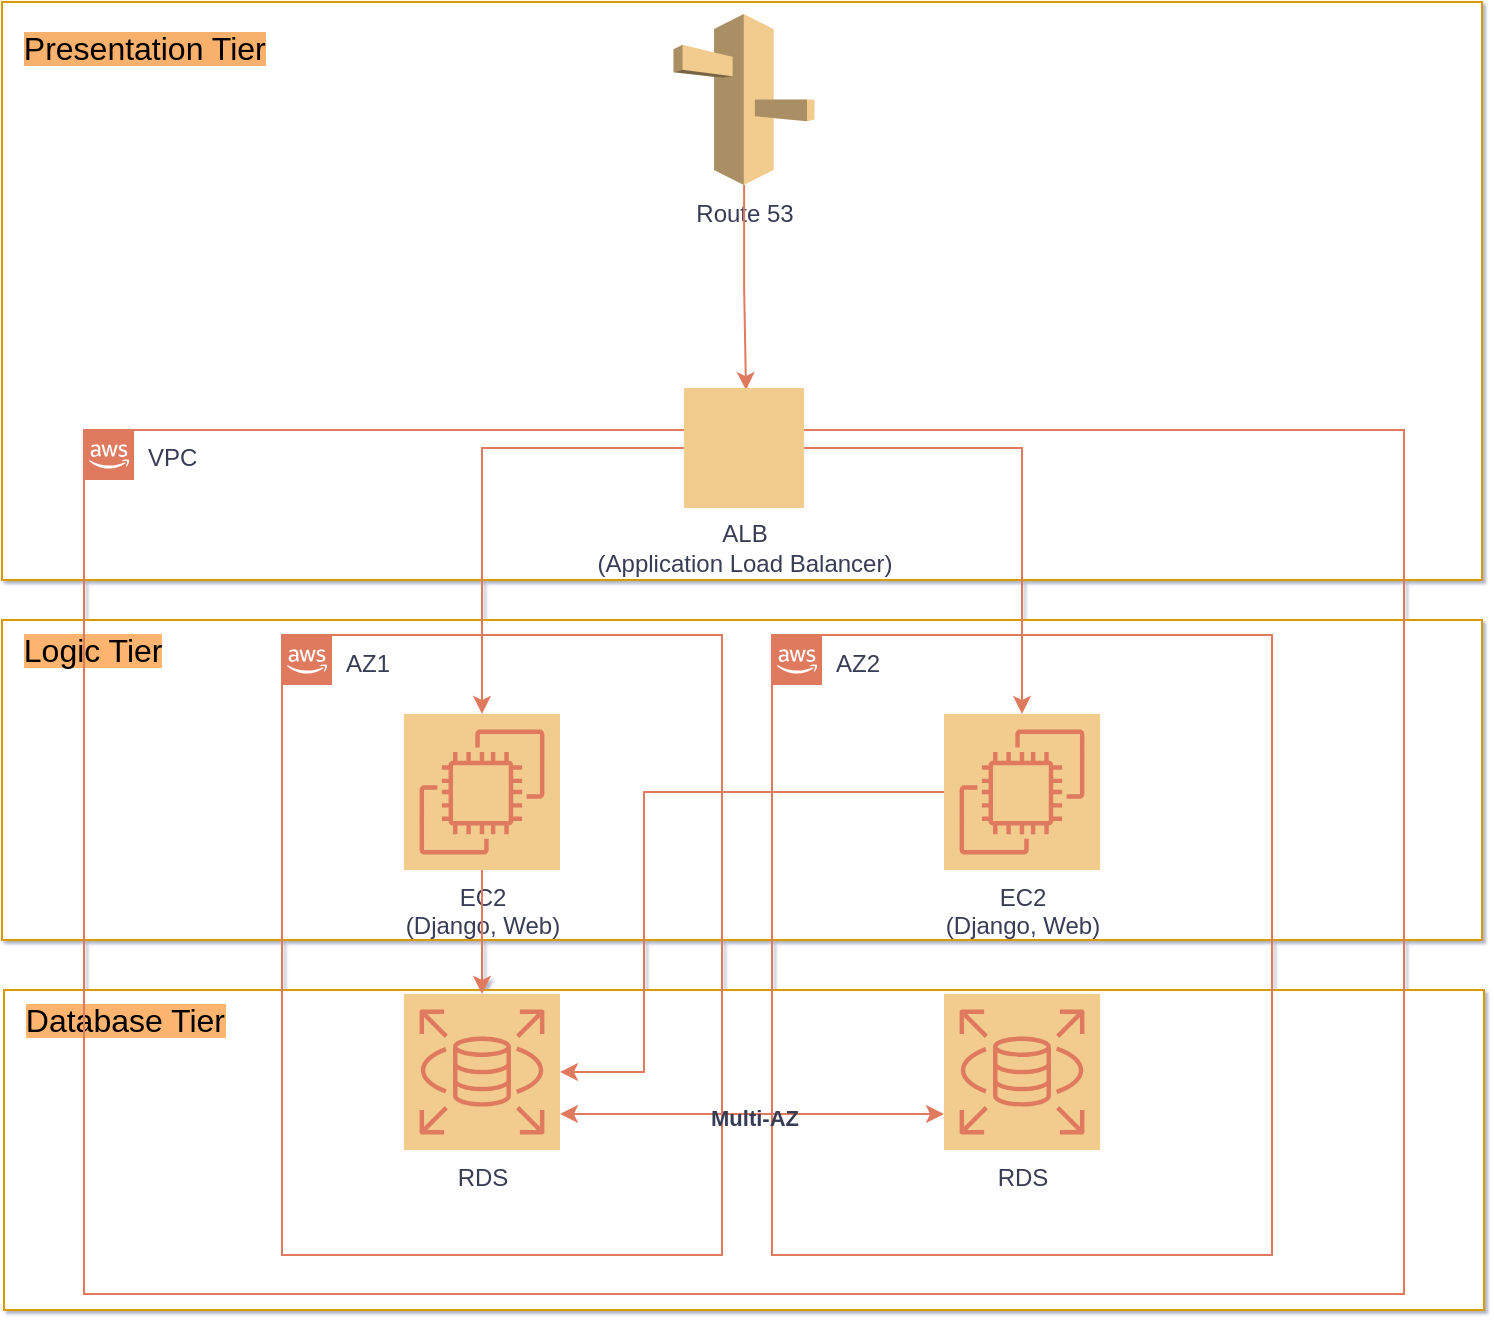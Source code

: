<mxfile version="26.1.0">
  <diagram id="Ht1M8jgEwFfnCIfOTk4-" name="Page-1">
    <mxGraphModel dx="1434" dy="1622" grid="0" gridSize="10" guides="1" tooltips="1" connect="1" arrows="1" fold="1" page="1" pageScale="1" pageWidth="1169" pageHeight="827" background="none" math="0" shadow="1">
      <root>
        <mxCell id="0" />
        <mxCell id="1" parent="0" />
        <mxCell id="yR8Y5A242pZ_RqvOqg1t-48" value="&lt;div&gt;&lt;font style=&quot;font-size: 16px;&quot;&gt;&amp;nbsp; &lt;span style=&quot;background-color: rgb(255, 181, 112);&quot;&gt;Database Tier&lt;/span&gt;&lt;/font&gt;&lt;/div&gt;&lt;div&gt;&lt;br&gt;&lt;/div&gt;&lt;div&gt;&lt;br&gt;&lt;/div&gt;&lt;div&gt;&lt;br&gt;&lt;/div&gt;&lt;div&gt;&lt;br&gt;&lt;/div&gt;&lt;div&gt;&lt;br&gt;&lt;/div&gt;&lt;div&gt;&lt;br&gt;&lt;/div&gt;&lt;div&gt;&lt;br&gt;&lt;/div&gt;&lt;div&gt;&lt;br&gt;&lt;/div&gt;&lt;div&gt;&lt;br&gt;&lt;/div&gt;" style="rounded=0;whiteSpace=wrap;html=1;fillColor=#FFFFFF;strokeColor=#d79b00;align=left;labelBorderColor=none;" vertex="1" parent="1">
          <mxGeometry x="80" y="-172" width="740" height="160" as="geometry" />
        </mxCell>
        <mxCell id="yR8Y5A242pZ_RqvOqg1t-47" value="&lt;div&gt;&lt;font style=&quot;font-size: 16px;&quot;&gt;&amp;nbsp; &lt;span style=&quot;background-color: rgb(255, 181, 112);&quot;&gt;Logic Tier&lt;/span&gt;&lt;/font&gt;&lt;/div&gt;&lt;div&gt;&lt;br&gt;&lt;/div&gt;&lt;div&gt;&lt;br&gt;&lt;/div&gt;&lt;div&gt;&lt;br&gt;&lt;/div&gt;&lt;div&gt;&lt;br&gt;&lt;/div&gt;&lt;div&gt;&lt;br&gt;&lt;/div&gt;&lt;div&gt;&lt;br&gt;&lt;/div&gt;&lt;div&gt;&lt;br&gt;&lt;/div&gt;&lt;div&gt;&lt;br&gt;&lt;/div&gt;&lt;div&gt;&lt;br&gt;&lt;/div&gt;" style="rounded=0;whiteSpace=wrap;html=1;fillColor=#FFFFFF;strokeColor=#d79b00;align=left;labelBorderColor=none;" vertex="1" parent="1">
          <mxGeometry x="79" y="-357" width="740" height="160" as="geometry" />
        </mxCell>
        <mxCell id="yR8Y5A242pZ_RqvOqg1t-45" value="&lt;div&gt;&lt;font style=&quot;font-size: 16px;&quot;&gt;&amp;nbsp; &lt;span style=&quot;background-color: light-dark(rgb(248, 176, 109), rgb(237, 237, 237));&quot;&gt;Presentation Tier&lt;/span&gt;&lt;/font&gt;&lt;/div&gt;&lt;div&gt;&lt;br&gt;&lt;/div&gt;&lt;div&gt;&lt;br&gt;&lt;/div&gt;&lt;div&gt;&lt;br&gt;&lt;/div&gt;&lt;div&gt;&lt;br&gt;&lt;/div&gt;&lt;div&gt;&lt;br&gt;&lt;/div&gt;&lt;div&gt;&lt;br&gt;&lt;/div&gt;&lt;div&gt;&lt;br&gt;&lt;/div&gt;&lt;div&gt;&lt;br&gt;&lt;/div&gt;&lt;div&gt;&lt;br&gt;&lt;/div&gt;&lt;div&gt;&lt;br&gt;&lt;/div&gt;&lt;div&gt;&lt;br&gt;&lt;/div&gt;&lt;div&gt;&lt;br&gt;&lt;/div&gt;&lt;div&gt;&lt;br&gt;&lt;/div&gt;&lt;div&gt;&lt;br&gt;&lt;/div&gt;&lt;div&gt;&lt;br&gt;&lt;/div&gt;&lt;div&gt;&lt;br&gt;&lt;/div&gt;&lt;div&gt;&lt;br&gt;&lt;/div&gt;" style="rounded=0;whiteSpace=wrap;html=1;fillColor=#FFFFFF;strokeColor=#d79b00;align=left;labelBorderColor=none;" vertex="1" parent="1">
          <mxGeometry x="79" y="-666" width="740" height="289" as="geometry" />
        </mxCell>
        <mxCell id="UEzPUAAOIrF-is8g5C7q-176" value="AZ1" style="points=[[0,0],[0.25,0],[0.5,0],[0.75,0],[1,0],[1,0.25],[1,0.5],[1,0.75],[1,1],[0.75,1],[0.5,1],[0.25,1],[0,1],[0,0.75],[0,0.5],[0,0.25]];outlineConnect=0;html=1;whiteSpace=wrap;fontSize=12;fontStyle=0;shape=mxgraph.aws4.group;grIcon=mxgraph.aws4.group_aws_cloud_alt;strokeColor=#E07A5F;fillColor=none;verticalAlign=top;align=left;spacingLeft=30;fontColor=#393C56;dashed=0;labelBackgroundColor=none;container=1;pointerEvents=0;collapsible=0;recursiveResize=0;rounded=0;" parent="1" vertex="1">
          <mxGeometry x="219" y="-349.5" width="220" height="310" as="geometry" />
        </mxCell>
        <mxCell id="UEzPUAAOIrF-is8g5C7q-185" value="AZ2" style="points=[[0,0],[0.25,0],[0.5,0],[0.75,0],[1,0],[1,0.25],[1,0.5],[1,0.75],[1,1],[0.75,1],[0.5,1],[0.25,1],[0,1],[0,0.75],[0,0.5],[0,0.25]];outlineConnect=0;html=1;whiteSpace=wrap;fontSize=12;fontStyle=0;shape=mxgraph.aws4.group;grIcon=mxgraph.aws4.group_aws_cloud_alt;strokeColor=#E07A5F;fillColor=none;verticalAlign=top;align=left;spacingLeft=30;fontColor=#393C56;dashed=0;labelBackgroundColor=none;container=1;pointerEvents=0;collapsible=0;recursiveResize=0;rounded=0;" parent="1" vertex="1">
          <mxGeometry x="464" y="-349.5" width="250" height="310" as="geometry" />
        </mxCell>
        <mxCell id="yR8Y5A242pZ_RqvOqg1t-2" value="VPC" style="points=[[0,0],[0.25,0],[0.5,0],[0.75,0],[1,0],[1,0.25],[1,0.5],[1,0.75],[1,1],[0.75,1],[0.5,1],[0.25,1],[0,1],[0,0.75],[0,0.5],[0,0.25]];outlineConnect=0;html=1;whiteSpace=wrap;fontSize=12;fontStyle=0;shape=mxgraph.aws4.group;grIcon=mxgraph.aws4.group_aws_cloud_alt;strokeColor=#E07A5F;fillColor=none;verticalAlign=top;align=left;spacingLeft=30;fontColor=#393C56;dashed=0;labelBackgroundColor=none;container=0;pointerEvents=0;collapsible=0;recursiveResize=0;rounded=0;" vertex="1" parent="1">
          <mxGeometry x="120" y="-452" width="660" height="432" as="geometry" />
        </mxCell>
        <mxCell id="yR8Y5A242pZ_RqvOqg1t-4" value="Route 53" style="outlineConnect=0;dashed=0;verticalLabelPosition=bottom;verticalAlign=top;align=center;html=1;shape=mxgraph.aws3.route_53;fillColor=#F2CC8F;labelBackgroundColor=none;strokeColor=#E07A5F;fontColor=#393C56;rounded=0;" vertex="1" parent="1">
          <mxGeometry x="414.75" y="-660" width="70.5" height="85.5" as="geometry" />
        </mxCell>
        <mxCell id="yR8Y5A242pZ_RqvOqg1t-6" style="edgeStyle=orthogonalEdgeStyle;rounded=0;orthogonalLoop=1;jettySize=auto;html=1;entryX=0.517;entryY=0.017;entryDx=0;entryDy=0;entryPerimeter=0;labelBackgroundColor=none;strokeColor=#E07A5F;fontColor=default;" edge="1" parent="1" source="yR8Y5A242pZ_RqvOqg1t-4" target="yR8Y5A242pZ_RqvOqg1t-5">
          <mxGeometry relative="1" as="geometry" />
        </mxCell>
        <mxCell id="yR8Y5A242pZ_RqvOqg1t-1" value="EC2&lt;br&gt;(Django, Web)" style="sketch=0;points=[[0,0,0],[0.25,0,0],[0.5,0,0],[0.75,0,0],[1,0,0],[0,1,0],[0.25,1,0],[0.5,1,0],[0.75,1,0],[1,1,0],[0,0.25,0],[0,0.5,0],[0,0.75,0],[1,0.25,0],[1,0.5,0],[1,0.75,0]];outlineConnect=0;fontColor=#393C56;fillColor=#F2CC8F;strokeColor=#E07A5F;dashed=0;verticalLabelPosition=bottom;verticalAlign=top;align=center;html=1;fontSize=12;fontStyle=0;aspect=fixed;shape=mxgraph.aws4.resourceIcon;resIcon=mxgraph.aws4.ec2;labelBackgroundColor=none;rounded=0;" vertex="1" parent="1">
          <mxGeometry x="280" y="-310" width="78" height="78" as="geometry" />
        </mxCell>
        <mxCell id="yR8Y5A242pZ_RqvOqg1t-3" value="EC2&lt;br&gt;(Django, Web)" style="sketch=0;points=[[0,0,0],[0.25,0,0],[0.5,0,0],[0.75,0,0],[1,0,0],[0,1,0],[0.25,1,0],[0.5,1,0],[0.75,1,0],[1,1,0],[0,0.25,0],[0,0.5,0],[0,0.75,0],[1,0.25,0],[1,0.5,0],[1,0.75,0]];outlineConnect=0;fontColor=#393C56;fillColor=#F2CC8F;strokeColor=#E07A5F;dashed=0;verticalLabelPosition=bottom;verticalAlign=top;align=center;html=1;fontSize=12;fontStyle=0;aspect=fixed;shape=mxgraph.aws4.resourceIcon;resIcon=mxgraph.aws4.ec2;labelBackgroundColor=none;rounded=0;" vertex="1" parent="1">
          <mxGeometry x="550" y="-310" width="78" height="78" as="geometry" />
        </mxCell>
        <mxCell id="yR8Y5A242pZ_RqvOqg1t-7" style="edgeStyle=orthogonalEdgeStyle;rounded=0;orthogonalLoop=1;jettySize=auto;html=1;labelBackgroundColor=none;strokeColor=#E07A5F;fontColor=default;" edge="1" parent="1" source="yR8Y5A242pZ_RqvOqg1t-5" target="yR8Y5A242pZ_RqvOqg1t-1">
          <mxGeometry relative="1" as="geometry" />
        </mxCell>
        <mxCell id="yR8Y5A242pZ_RqvOqg1t-5" value="&lt;div&gt;&lt;br&gt;&lt;/div&gt;&lt;div&gt;&lt;br&gt;&lt;/div&gt;&lt;div&gt;&lt;br&gt;&lt;/div&gt;&lt;div&gt;&lt;br&gt;&lt;/div&gt;&lt;div&gt;&lt;br&gt;&lt;/div&gt;&lt;div&gt;&lt;br&gt;&lt;/div&gt;&lt;div&gt;&lt;br&gt;&lt;/div&gt;ALB&lt;div&gt;(Application Load Balancer)&lt;/div&gt;" style="points=[];aspect=fixed;html=1;align=center;shadow=0;dashed=0;fillColor=#F2CC8F;strokeColor=none;shape=mxgraph.alibaba_cloud.alb_application_load_balancer_02;labelBackgroundColor=none;fontColor=#393C56;rounded=0;" vertex="1" parent="1">
          <mxGeometry x="420" y="-473" width="60" height="60" as="geometry" />
        </mxCell>
        <mxCell id="yR8Y5A242pZ_RqvOqg1t-8" style="edgeStyle=orthogonalEdgeStyle;rounded=0;orthogonalLoop=1;jettySize=auto;html=1;entryX=0.5;entryY=0;entryDx=0;entryDy=0;entryPerimeter=0;labelBackgroundColor=none;strokeColor=#E07A5F;fontColor=default;" edge="1" parent="1" source="yR8Y5A242pZ_RqvOqg1t-5" target="yR8Y5A242pZ_RqvOqg1t-3">
          <mxGeometry relative="1" as="geometry" />
        </mxCell>
        <mxCell id="yR8Y5A242pZ_RqvOqg1t-13" style="edgeStyle=orthogonalEdgeStyle;rounded=0;orthogonalLoop=1;jettySize=auto;html=1;flowAnimation=0;shadow=0;startArrow=classic;startFill=1;labelBackgroundColor=none;strokeColor=#E07A5F;fontColor=default;" edge="1" parent="1" source="yR8Y5A242pZ_RqvOqg1t-9" target="yR8Y5A242pZ_RqvOqg1t-10">
          <mxGeometry relative="1" as="geometry">
            <Array as="points">
              <mxPoint x="460" y="-110" />
              <mxPoint x="460" y="-110" />
            </Array>
          </mxGeometry>
        </mxCell>
        <mxCell id="yR8Y5A242pZ_RqvOqg1t-15" value="&lt;b&gt;Multi-AZ&lt;/b&gt;" style="edgeLabel;html=1;align=center;verticalAlign=middle;resizable=0;points=[];labelBackgroundColor=none;fontColor=#393C56;rounded=0;" vertex="1" connectable="0" parent="yR8Y5A242pZ_RqvOqg1t-13">
          <mxGeometry x="0.01" y="-2" relative="1" as="geometry">
            <mxPoint as="offset" />
          </mxGeometry>
        </mxCell>
        <mxCell id="yR8Y5A242pZ_RqvOqg1t-9" value="RDS" style="sketch=0;points=[[0,0,0],[0.25,0,0],[0.5,0,0],[0.75,0,0],[1,0,0],[0,1,0],[0.25,1,0],[0.5,1,0],[0.75,1,0],[1,1,0],[0,0.25,0],[0,0.5,0],[0,0.75,0],[1,0.25,0],[1,0.5,0],[1,0.75,0]];outlineConnect=0;fontColor=#393C56;fillColor=#F2CC8F;strokeColor=#E07A5F;dashed=0;verticalLabelPosition=bottom;verticalAlign=top;align=center;html=1;fontSize=12;fontStyle=0;aspect=fixed;shape=mxgraph.aws4.resourceIcon;resIcon=mxgraph.aws4.rds;labelBackgroundColor=none;rounded=0;" vertex="1" parent="1">
          <mxGeometry x="280" y="-170" width="78" height="78" as="geometry" />
        </mxCell>
        <mxCell id="yR8Y5A242pZ_RqvOqg1t-10" value="RDS" style="sketch=0;points=[[0,0,0],[0.25,0,0],[0.5,0,0],[0.75,0,0],[1,0,0],[0,1,0],[0.25,1,0],[0.5,1,0],[0.75,1,0],[1,1,0],[0,0.25,0],[0,0.5,0],[0,0.75,0],[1,0.25,0],[1,0.5,0],[1,0.75,0]];outlineConnect=0;fontColor=#393C56;fillColor=#F2CC8F;strokeColor=#E07A5F;dashed=0;verticalLabelPosition=bottom;verticalAlign=top;align=center;html=1;fontSize=12;fontStyle=0;aspect=fixed;shape=mxgraph.aws4.resourceIcon;resIcon=mxgraph.aws4.rds;labelBackgroundColor=none;rounded=0;" vertex="1" parent="1">
          <mxGeometry x="550" y="-170" width="78" height="78" as="geometry" />
        </mxCell>
        <mxCell id="yR8Y5A242pZ_RqvOqg1t-11" style="edgeStyle=orthogonalEdgeStyle;rounded=0;orthogonalLoop=1;jettySize=auto;html=1;entryX=0.5;entryY=0;entryDx=0;entryDy=0;entryPerimeter=0;labelBackgroundColor=none;strokeColor=#E07A5F;fontColor=default;" edge="1" parent="1" source="yR8Y5A242pZ_RqvOqg1t-1" target="yR8Y5A242pZ_RqvOqg1t-9">
          <mxGeometry relative="1" as="geometry" />
        </mxCell>
        <mxCell id="yR8Y5A242pZ_RqvOqg1t-12" style="edgeStyle=orthogonalEdgeStyle;rounded=0;orthogonalLoop=1;jettySize=auto;html=1;entryX=1;entryY=0.5;entryDx=0;entryDy=0;entryPerimeter=0;labelBackgroundColor=none;strokeColor=#E07A5F;fontColor=default;" edge="1" parent="1" source="yR8Y5A242pZ_RqvOqg1t-3" target="yR8Y5A242pZ_RqvOqg1t-9">
          <mxGeometry relative="1" as="geometry">
            <Array as="points">
              <mxPoint x="400" y="-271" />
              <mxPoint x="400" y="-131" />
            </Array>
          </mxGeometry>
        </mxCell>
      </root>
    </mxGraphModel>
  </diagram>
</mxfile>
